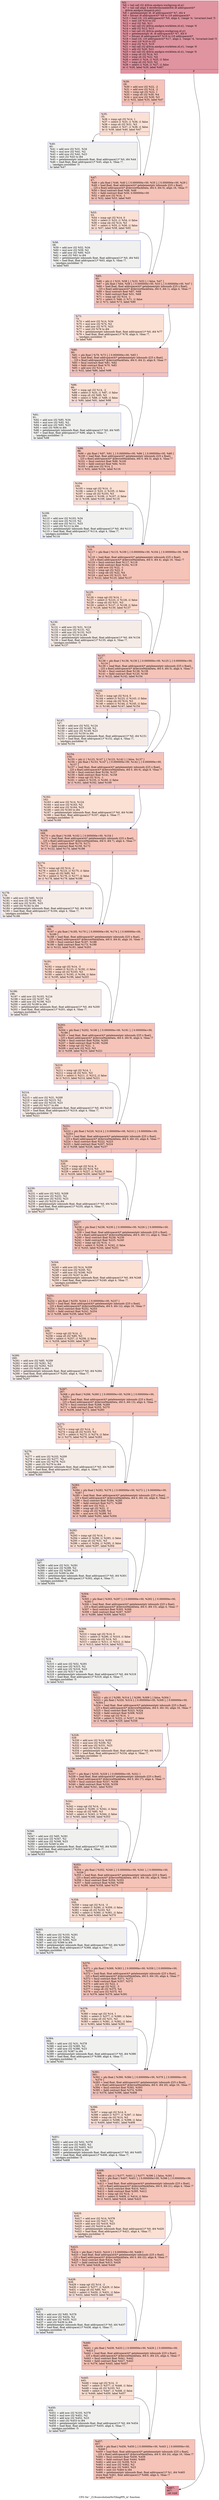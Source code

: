 digraph "CFG for '_Z19convolutionNoTilingPfS_iii' function" {
	label="CFG for '_Z19convolutionNoTilingPfS_iii' function";

	Node0x516c510 [shape=record,color="#b70d28ff", style=filled, fillcolor="#b70d2870",label="{%5:\l  %6 = tail call i32 @llvm.amdgcn.workgroup.id.x()\l  %7 = tail call align 4 dereferenceable(64) i8 addrspace(4)*\l... @llvm.amdgcn.dispatch.ptr()\l  %8 = getelementptr i8, i8 addrspace(4)* %7, i64 4\l  %9 = bitcast i8 addrspace(4)* %8 to i16 addrspace(4)*\l  %10 = load i16, i16 addrspace(4)* %9, align 4, !range !4, !invariant.load !5\l  %11 = zext i16 %10 to i32\l  %12 = mul i32 %6, %11\l  %13 = tail call i32 @llvm.amdgcn.workitem.id.x(), !range !6\l  %14 = add i32 %12, %13\l  %15 = tail call i32 @llvm.amdgcn.workgroup.id.y()\l  %16 = getelementptr i8, i8 addrspace(4)* %7, i64 6\l  %17 = bitcast i8 addrspace(4)* %16 to i16 addrspace(4)*\l  %18 = load i16, i16 addrspace(4)* %17, align 2, !range !4, !invariant.load !5\l  %19 = zext i16 %18 to i32\l  %20 = mul i32 %15, %19\l  %21 = tail call i32 @llvm.amdgcn.workitem.id.y(), !range !6\l  %22 = add i32 %20, %21\l  %23 = tail call i32 @llvm.amdgcn.workitem.id.z(), !range !6\l  %24 = icmp slt i32 %14, %3\l  %25 = icmp slt i32 %22, %4\l  %26 = select i1 %24, i1 %25, i1 false\l  %27 = icmp slt i32 %23, %2\l  %28 = select i1 %26, i1 %27, i1 false\l  br i1 %28, label %29, label %467\l|{<s0>T|<s1>F}}"];
	Node0x516c510:s0 -> Node0x516fcc0;
	Node0x516c510:s1 -> Node0x516fd50;
	Node0x516fcc0 [shape=record,color="#3d50c3ff", style=filled, fillcolor="#e8765c70",label="{%29:\l29:                                               \l  %30 = add nsw i32 %22, -2\l  %31 = add nsw i32 %14, -2\l  %32 = icmp sgt i32 %22, 1\l  %33 = icmp slt i32 %30, %4\l  %34 = mul nsw i32 %30, %3\l  br i1 %32, label %35, label %47\l|{<s0>T|<s1>F}}"];
	Node0x516fcc0:s0 -> Node0x516e040;
	Node0x516fcc0:s1 -> Node0x5170340;
	Node0x516e040 [shape=record,color="#3d50c3ff", style=filled, fillcolor="#f7b99e70",label="{%35:\l35:                                               \l  %36 = icmp sgt i32 %14, 1\l  %37 = select i1 %33, i1 %36, i1 false\l  %38 = icmp slt i32 %31, %3\l  %39 = select i1 %37, i1 %38, i1 false\l  br i1 %39, label %40, label %47\l|{<s0>T|<s1>F}}"];
	Node0x516e040:s0 -> Node0x5170700;
	Node0x516e040:s1 -> Node0x5170340;
	Node0x5170700 [shape=record,color="#3d50c3ff", style=filled, fillcolor="#dedcdb70",label="{%40:\l40:                                               \l  %41 = add nsw i32 %31, %34\l  %42 = mul nsw i32 %41, %2\l  %43 = add nsw i32 %42, %23\l  %44 = sext i32 %43 to i64\l  %45 = getelementptr inbounds float, float addrspace(1)* %0, i64 %44\l  %46 = load float, float addrspace(1)* %45, align 4, !tbaa !7,\l... !amdgpu.noclobber !5\l  br label %47\l}"];
	Node0x5170700 -> Node0x5170340;
	Node0x5170340 [shape=record,color="#3d50c3ff", style=filled, fillcolor="#e8765c70",label="{%47:\l47:                                               \l  %48 = phi float [ %46, %40 ], [ 0.000000e+00, %35 ], [ 0.000000e+00, %29 ]\l  %49 = load float, float addrspace(4)* getelementptr inbounds ([25 x float],\l... [25 x float] addrspace(4)* @deviceMaskData, i64 0, i64 0), align 16, !tbaa !7\l  %50 = fmul contract float %48, %49\l  %51 = fadd contract float %50, 0.000000e+00\l  %52 = add nsw i32 %14, -1\l  br i1 %32, label %53, label %65\l|{<s0>T|<s1>F}}"];
	Node0x5170340:s0 -> Node0x51720f0;
	Node0x5170340:s1 -> Node0x5172180;
	Node0x51720f0 [shape=record,color="#3d50c3ff", style=filled, fillcolor="#f7b99e70",label="{%53:\l53:                                               \l  %54 = icmp sgt i32 %14, 0\l  %55 = select i1 %33, i1 %54, i1 false\l  %56 = icmp sle i32 %14, %3\l  %57 = select i1 %55, i1 %56, i1 false\l  br i1 %57, label %58, label %65\l|{<s0>T|<s1>F}}"];
	Node0x51720f0:s0 -> Node0x5172540;
	Node0x51720f0:s1 -> Node0x5172180;
	Node0x5172540 [shape=record,color="#3d50c3ff", style=filled, fillcolor="#dedcdb70",label="{%58:\l58:                                               \l  %59 = add nsw i32 %52, %34\l  %60 = mul nsw i32 %59, %2\l  %61 = add nsw i32 %60, %23\l  %62 = sext i32 %61 to i64\l  %63 = getelementptr inbounds float, float addrspace(1)* %0, i64 %62\l  %64 = load float, float addrspace(1)* %63, align 4, !tbaa !7,\l... !amdgpu.noclobber !5\l  br label %65\l}"];
	Node0x5172540 -> Node0x5172180;
	Node0x5172180 [shape=record,color="#3d50c3ff", style=filled, fillcolor="#e8765c70",label="{%65:\l65:                                               \l  %66 = phi i1 [ %33, %58 ], [ %33, %53 ], [ false, %47 ]\l  %67 = phi float [ %64, %58 ], [ 0.000000e+00, %53 ], [ 0.000000e+00, %47 ]\l  %68 = load float, float addrspace(4)* getelementptr inbounds ([25 x float],\l... [25 x float] addrspace(4)* @deviceMaskData, i64 0, i64 1), align 4, !tbaa !7\l  %69 = fmul contract float %67, %68\l  %70 = fadd contract float %51, %69\l  %71 = icmp sgt i32 %14, -1\l  %72 = select i1 %66, i1 %71, i1 false\l  br i1 %72, label %73, label %80\l|{<s0>T|<s1>F}}"];
	Node0x5172180:s0 -> Node0x5173140;
	Node0x5172180:s1 -> Node0x5173190;
	Node0x5173140 [shape=record,color="#3d50c3ff", style=filled, fillcolor="#f7b99e70",label="{%73:\l73:                                               \l  %74 = add nsw i32 %14, %34\l  %75 = mul nsw i32 %74, %2\l  %76 = add nsw i32 %75, %23\l  %77 = sext i32 %76 to i64\l  %78 = getelementptr inbounds float, float addrspace(1)* %0, i64 %77\l  %79 = load float, float addrspace(1)* %78, align 4, !tbaa !7,\l... !amdgpu.noclobber !5\l  br label %80\l}"];
	Node0x5173140 -> Node0x5173190;
	Node0x5173190 [shape=record,color="#3d50c3ff", style=filled, fillcolor="#e8765c70",label="{%80:\l80:                                               \l  %81 = phi float [ %79, %73 ], [ 0.000000e+00, %65 ]\l  %82 = load float, float addrspace(4)* getelementptr inbounds ([25 x float],\l... [25 x float] addrspace(4)* @deviceMaskData, i64 0, i64 2), align 8, !tbaa !7\l  %83 = fmul contract float %81, %82\l  %84 = fadd contract float %70, %83\l  %85 = add nsw i32 %14, 1\l  br i1 %32, label %86, label %98\l|{<s0>T|<s1>F}}"];
	Node0x5173190:s0 -> Node0x5173a00;
	Node0x5173190:s1 -> Node0x5173a50;
	Node0x5173a00 [shape=record,color="#3d50c3ff", style=filled, fillcolor="#f7b99e70",label="{%86:\l86:                                               \l  %87 = icmp sgt i32 %14, -2\l  %88 = select i1 %33, i1 %87, i1 false\l  %89 = icmp slt i32 %85, %3\l  %90 = select i1 %88, i1 %89, i1 false\l  br i1 %90, label %91, label %98\l|{<s0>T|<s1>F}}"];
	Node0x5173a00:s0 -> Node0x5173e10;
	Node0x5173a00:s1 -> Node0x5173a50;
	Node0x5173e10 [shape=record,color="#3d50c3ff", style=filled, fillcolor="#dedcdb70",label="{%91:\l91:                                               \l  %92 = add nsw i32 %85, %34\l  %93 = mul nsw i32 %92, %2\l  %94 = add nsw i32 %93, %23\l  %95 = sext i32 %94 to i64\l  %96 = getelementptr inbounds float, float addrspace(1)* %0, i64 %95\l  %97 = load float, float addrspace(1)* %96, align 4, !tbaa !7,\l... !amdgpu.noclobber !5\l  br label %98\l}"];
	Node0x5173e10 -> Node0x5173a50;
	Node0x5173a50 [shape=record,color="#3d50c3ff", style=filled, fillcolor="#e8765c70",label="{%98:\l98:                                               \l  %99 = phi float [ %97, %91 ], [ 0.000000e+00, %86 ], [ 0.000000e+00, %80 ]\l  %100 = load float, float addrspace(4)* getelementptr inbounds ([25 x float],\l... [25 x float] addrspace(4)* @deviceMaskData, i64 0, i64 3), align 4, !tbaa !7\l  %101 = fmul contract float %99, %100\l  %102 = fadd contract float %84, %101\l  %103 = add nsw i32 %14, 2\l  br i1 %32, label %104, label %116\l|{<s0>T|<s1>F}}"];
	Node0x5173a50:s0 -> Node0x5174660;
	Node0x5173a50:s1 -> Node0x51746b0;
	Node0x5174660 [shape=record,color="#3d50c3ff", style=filled, fillcolor="#f7b99e70",label="{%104:\l104:                                              \l  %105 = icmp sgt i32 %14, -3\l  %106 = select i1 %33, i1 %105, i1 false\l  %107 = icmp slt i32 %103, %3\l  %108 = select i1 %106, i1 %107, i1 false\l  br i1 %108, label %109, label %116\l|{<s0>T|<s1>F}}"];
	Node0x5174660:s0 -> Node0x5174aa0;
	Node0x5174660:s1 -> Node0x51746b0;
	Node0x5174aa0 [shape=record,color="#3d50c3ff", style=filled, fillcolor="#dedcdb70",label="{%109:\l109:                                              \l  %110 = add nsw i32 %103, %34\l  %111 = mul nsw i32 %110, %2\l  %112 = add nsw i32 %111, %23\l  %113 = sext i32 %112 to i64\l  %114 = getelementptr inbounds float, float addrspace(1)* %0, i64 %113\l  %115 = load float, float addrspace(1)* %114, align 4, !tbaa !7,\l... !amdgpu.noclobber !5\l  br label %116\l}"];
	Node0x5174aa0 -> Node0x51746b0;
	Node0x51746b0 [shape=record,color="#3d50c3ff", style=filled, fillcolor="#e8765c70",label="{%116:\l116:                                              \l  %117 = phi float [ %115, %109 ], [ 0.000000e+00, %104 ], [ 0.000000e+00, %98\l... ]\l  %118 = load float, float addrspace(4)* getelementptr inbounds ([25 x float],\l... [25 x float] addrspace(4)* @deviceMaskData, i64 0, i64 4), align 16, !tbaa !7\l  %119 = fmul contract float %117, %118\l  %120 = fadd contract float %102, %119\l  %121 = add nsw i32 %22, -1\l  %122 = icmp sgt i32 %22, 0\l  %123 = icmp sle i32 %22, %4\l  %124 = mul nsw i32 %121, %3\l  br i1 %122, label %125, label %137\l|{<s0>T|<s1>F}}"];
	Node0x51746b0:s0 -> Node0x51754a0;
	Node0x51746b0:s1 -> Node0x51754f0;
	Node0x51754a0 [shape=record,color="#3d50c3ff", style=filled, fillcolor="#f7a88970",label="{%125:\l125:                                              \l  %126 = icmp sgt i32 %14, 1\l  %127 = select i1 %123, i1 %126, i1 false\l  %128 = icmp slt i32 %31, %3\l  %129 = select i1 %127, i1 %128, i1 false\l  br i1 %129, label %130, label %137\l|{<s0>T|<s1>F}}"];
	Node0x51754a0:s0 -> Node0x5172a20;
	Node0x51754a0:s1 -> Node0x51754f0;
	Node0x5172a20 [shape=record,color="#3d50c3ff", style=filled, fillcolor="#ead5c970",label="{%130:\l130:                                              \l  %131 = add nsw i32 %31, %124\l  %132 = mul nsw i32 %131, %2\l  %133 = add nsw i32 %132, %23\l  %134 = sext i32 %133 to i64\l  %135 = getelementptr inbounds float, float addrspace(1)* %0, i64 %134\l  %136 = load float, float addrspace(1)* %135, align 4, !tbaa !7,\l... !amdgpu.noclobber !5\l  br label %137\l}"];
	Node0x5172a20 -> Node0x51754f0;
	Node0x51754f0 [shape=record,color="#3d50c3ff", style=filled, fillcolor="#e8765c70",label="{%137:\l137:                                              \l  %138 = phi float [ %136, %130 ], [ 0.000000e+00, %125 ], [ 0.000000e+00,\l... %116 ]\l  %139 = load float, float addrspace(4)* getelementptr inbounds ([25 x float],\l... [25 x float] addrspace(4)* @deviceMaskData, i64 0, i64 5), align 4, !tbaa !7\l  %140 = fmul contract float %138, %139\l  %141 = fadd contract float %120, %140\l  br i1 %122, label %142, label %154\l|{<s0>T|<s1>F}}"];
	Node0x51754f0:s0 -> Node0x5176480;
	Node0x51754f0:s1 -> Node0x51764d0;
	Node0x5176480 [shape=record,color="#3d50c3ff", style=filled, fillcolor="#f7a88970",label="{%142:\l142:                                              \l  %143 = icmp sgt i32 %14, 0\l  %144 = select i1 %123, i1 %143, i1 false\l  %145 = icmp sle i32 %14, %3\l  %146 = select i1 %144, i1 %145, i1 false\l  br i1 %146, label %147, label %154\l|{<s0>T|<s1>F}}"];
	Node0x5176480:s0 -> Node0x5176850;
	Node0x5176480:s1 -> Node0x51764d0;
	Node0x5176850 [shape=record,color="#3d50c3ff", style=filled, fillcolor="#ead5c970",label="{%147:\l147:                                              \l  %148 = add nsw i32 %52, %124\l  %149 = mul nsw i32 %148, %2\l  %150 = add nsw i32 %149, %23\l  %151 = sext i32 %150 to i64\l  %152 = getelementptr inbounds float, float addrspace(1)* %0, i64 %151\l  %153 = load float, float addrspace(1)* %152, align 4, !tbaa !7,\l... !amdgpu.noclobber !5\l  br label %154\l}"];
	Node0x5176850 -> Node0x51764d0;
	Node0x51764d0 [shape=record,color="#3d50c3ff", style=filled, fillcolor="#e8765c70",label="{%154:\l154:                                              \l  %155 = phi i1 [ %123, %147 ], [ %123, %142 ], [ false, %137 ]\l  %156 = phi float [ %153, %147 ], [ 0.000000e+00, %142 ], [ 0.000000e+00,\l... %137 ]\l  %157 = load float, float addrspace(4)* getelementptr inbounds ([25 x float],\l... [25 x float] addrspace(4)* @deviceMaskData, i64 0, i64 6), align 8, !tbaa !7\l  %158 = fmul contract float %156, %157\l  %159 = fadd contract float %141, %158\l  %160 = icmp sgt i32 %14, -1\l  %161 = select i1 %155, i1 %160, i1 false\l  br i1 %161, label %162, label %169\l|{<s0>T|<s1>F}}"];
	Node0x51764d0:s0 -> Node0x5177220;
	Node0x51764d0:s1 -> Node0x5177270;
	Node0x5177220 [shape=record,color="#3d50c3ff", style=filled, fillcolor="#f7b99e70",label="{%162:\l162:                                              \l  %163 = add nsw i32 %14, %124\l  %164 = mul nsw i32 %163, %2\l  %165 = add nsw i32 %164, %23\l  %166 = sext i32 %165 to i64\l  %167 = getelementptr inbounds float, float addrspace(1)* %0, i64 %166\l  %168 = load float, float addrspace(1)* %167, align 4, !tbaa !7,\l... !amdgpu.noclobber !5\l  br label %169\l}"];
	Node0x5177220 -> Node0x5177270;
	Node0x5177270 [shape=record,color="#3d50c3ff", style=filled, fillcolor="#e8765c70",label="{%169:\l169:                                              \l  %170 = phi float [ %168, %162 ], [ 0.000000e+00, %154 ]\l  %171 = load float, float addrspace(4)* getelementptr inbounds ([25 x float],\l... [25 x float] addrspace(4)* @deviceMaskData, i64 0, i64 7), align 4, !tbaa !7\l  %172 = fmul contract float %170, %171\l  %173 = fadd contract float %159, %172\l  br i1 %122, label %174, label %186\l|{<s0>T|<s1>F}}"];
	Node0x5177270:s0 -> Node0x5177a50;
	Node0x5177270:s1 -> Node0x5177aa0;
	Node0x5177a50 [shape=record,color="#3d50c3ff", style=filled, fillcolor="#f7a88970",label="{%174:\l174:                                              \l  %175 = icmp sgt i32 %14, -2\l  %176 = select i1 %123, i1 %175, i1 false\l  %177 = icmp slt i32 %85, %3\l  %178 = select i1 %176, i1 %177, i1 false\l  br i1 %178, label %179, label %186\l|{<s0>T|<s1>F}}"];
	Node0x5177a50:s0 -> Node0x5177e60;
	Node0x5177a50:s1 -> Node0x5177aa0;
	Node0x5177e60 [shape=record,color="#3d50c3ff", style=filled, fillcolor="#ead5c970",label="{%179:\l179:                                              \l  %180 = add nsw i32 %85, %124\l  %181 = mul nsw i32 %180, %2\l  %182 = add nsw i32 %181, %23\l  %183 = sext i32 %182 to i64\l  %184 = getelementptr inbounds float, float addrspace(1)* %0, i64 %183\l  %185 = load float, float addrspace(1)* %184, align 4, !tbaa !7,\l... !amdgpu.noclobber !5\l  br label %186\l}"];
	Node0x5177e60 -> Node0x5177aa0;
	Node0x5177aa0 [shape=record,color="#3d50c3ff", style=filled, fillcolor="#e8765c70",label="{%186:\l186:                                              \l  %187 = phi float [ %185, %179 ], [ 0.000000e+00, %174 ], [ 0.000000e+00,\l... %169 ]\l  %188 = load float, float addrspace(4)* getelementptr inbounds ([25 x float],\l... [25 x float] addrspace(4)* @deviceMaskData, i64 0, i64 8), align 16, !tbaa !7\l  %189 = fmul contract float %187, %188\l  %190 = fadd contract float %173, %189\l  br i1 %122, label %191, label %203\l|{<s0>T|<s1>F}}"];
	Node0x5177aa0:s0 -> Node0x5178620;
	Node0x5177aa0:s1 -> Node0x5178670;
	Node0x5178620 [shape=record,color="#3d50c3ff", style=filled, fillcolor="#f7a88970",label="{%191:\l191:                                              \l  %192 = icmp sgt i32 %14, -3\l  %193 = select i1 %123, i1 %192, i1 false\l  %194 = icmp slt i32 %103, %3\l  %195 = select i1 %193, i1 %194, i1 false\l  br i1 %195, label %196, label %203\l|{<s0>T|<s1>F}}"];
	Node0x5178620:s0 -> Node0x5178a30;
	Node0x5178620:s1 -> Node0x5178670;
	Node0x5178a30 [shape=record,color="#3d50c3ff", style=filled, fillcolor="#ead5c970",label="{%196:\l196:                                              \l  %197 = add nsw i32 %103, %124\l  %198 = mul nsw i32 %197, %2\l  %199 = add nsw i32 %198, %23\l  %200 = sext i32 %199 to i64\l  %201 = getelementptr inbounds float, float addrspace(1)* %0, i64 %200\l  %202 = load float, float addrspace(1)* %201, align 4, !tbaa !7,\l... !amdgpu.noclobber !5\l  br label %203\l}"];
	Node0x5178a30 -> Node0x5178670;
	Node0x5178670 [shape=record,color="#3d50c3ff", style=filled, fillcolor="#e8765c70",label="{%203:\l203:                                              \l  %204 = phi float [ %202, %196 ], [ 0.000000e+00, %191 ], [ 0.000000e+00,\l... %186 ]\l  %205 = load float, float addrspace(4)* getelementptr inbounds ([25 x float],\l... [25 x float] addrspace(4)* @deviceMaskData, i64 0, i64 9), align 4, !tbaa !7\l  %206 = fmul contract float %204, %205\l  %207 = fadd contract float %190, %206\l  %208 = icmp sgt i32 %22, -1\l  %209 = mul nsw i32 %22, %3\l  br i1 %208, label %210, label %221\l|{<s0>T|<s1>F}}"];
	Node0x5178670:s0 -> Node0x5179310;
	Node0x5178670:s1 -> Node0x5179360;
	Node0x5179310 [shape=record,color="#3d50c3ff", style=filled, fillcolor="#f7a88970",label="{%210:\l210:                                              \l  %211 = icmp sgt i32 %14, 1\l  %212 = icmp slt i32 %31, %3\l  %213 = select i1 %211, i1 %212, i1 false\l  br i1 %213, label %214, label %221\l|{<s0>T|<s1>F}}"];
	Node0x5179310:s0 -> Node0x5179670;
	Node0x5179310:s1 -> Node0x5179360;
	Node0x5179670 [shape=record,color="#3d50c3ff", style=filled, fillcolor="#ead5c970",label="{%214:\l214:                                              \l  %215 = add nsw i32 %31, %209\l  %216 = mul nsw i32 %215, %2\l  %217 = add nsw i32 %216, %23\l  %218 = sext i32 %217 to i64\l  %219 = getelementptr inbounds float, float addrspace(1)* %0, i64 %218\l  %220 = load float, float addrspace(1)* %219, align 4, !tbaa !7,\l... !amdgpu.noclobber !5\l  br label %221\l}"];
	Node0x5179670 -> Node0x5179360;
	Node0x5179360 [shape=record,color="#3d50c3ff", style=filled, fillcolor="#e8765c70",label="{%221:\l221:                                              \l  %222 = phi float [ %220, %214 ], [ 0.000000e+00, %210 ], [ 0.000000e+00,\l... %203 ]\l  %223 = load float, float addrspace(4)* getelementptr inbounds ([25 x float],\l... [25 x float] addrspace(4)* @deviceMaskData, i64 0, i64 10), align 8, !tbaa !7\l  %224 = fmul contract float %222, %223\l  %225 = fadd contract float %207, %224\l  br i1 %208, label %226, label %237\l|{<s0>T|<s1>F}}"];
	Node0x5179360:s0 -> Node0x5179e30;
	Node0x5179360:s1 -> Node0x5179e80;
	Node0x5179e30 [shape=record,color="#3d50c3ff", style=filled, fillcolor="#f7a88970",label="{%226:\l226:                                              \l  %227 = icmp sgt i32 %14, 0\l  %228 = icmp sle i32 %14, %3\l  %229 = select i1 %227, i1 %228, i1 false\l  br i1 %229, label %230, label %237\l|{<s0>T|<s1>F}}"];
	Node0x5179e30:s0 -> Node0x517a190;
	Node0x5179e30:s1 -> Node0x5179e80;
	Node0x517a190 [shape=record,color="#3d50c3ff", style=filled, fillcolor="#ead5c970",label="{%230:\l230:                                              \l  %231 = add nsw i32 %52, %209\l  %232 = mul nsw i32 %231, %2\l  %233 = add nsw i32 %232, %23\l  %234 = sext i32 %233 to i64\l  %235 = getelementptr inbounds float, float addrspace(1)* %0, i64 %234\l  %236 = load float, float addrspace(1)* %235, align 4, !tbaa !7,\l... !amdgpu.noclobber !5\l  br label %237\l}"];
	Node0x517a190 -> Node0x5179e80;
	Node0x5179e80 [shape=record,color="#3d50c3ff", style=filled, fillcolor="#e8765c70",label="{%237:\l237:                                              \l  %238 = phi float [ %236, %230 ], [ 0.000000e+00, %226 ], [ 0.000000e+00,\l... %221 ]\l  %239 = load float, float addrspace(4)* getelementptr inbounds ([25 x float],\l... [25 x float] addrspace(4)* @deviceMaskData, i64 0, i64 11), align 4, !tbaa !7\l  %240 = fmul contract float %238, %239\l  %241 = fadd contract float %225, %240\l  %242 = icmp sgt i32 %14, -1\l  %243 = select i1 %208, i1 %242, i1 false\l  br i1 %243, label %244, label %251\l|{<s0>T|<s1>F}}"];
	Node0x5179e80:s0 -> Node0x517aa90;
	Node0x5179e80:s1 -> Node0x517aae0;
	Node0x517aa90 [shape=record,color="#3d50c3ff", style=filled, fillcolor="#f7b99e70",label="{%244:\l244:                                              \l  %245 = add nsw i32 %14, %209\l  %246 = mul nsw i32 %245, %2\l  %247 = add nsw i32 %246, %23\l  %248 = sext i32 %247 to i64\l  %249 = getelementptr inbounds float, float addrspace(1)* %0, i64 %248\l  %250 = load float, float addrspace(1)* %249, align 4, !tbaa !7,\l... !amdgpu.noclobber !5\l  br label %251\l}"];
	Node0x517aa90 -> Node0x517aae0;
	Node0x517aae0 [shape=record,color="#3d50c3ff", style=filled, fillcolor="#e8765c70",label="{%251:\l251:                                              \l  %252 = phi float [ %250, %244 ], [ 0.000000e+00, %237 ]\l  %253 = load float, float addrspace(4)* getelementptr inbounds ([25 x float],\l... [25 x float] addrspace(4)* @deviceMaskData, i64 0, i64 12), align 16, !tbaa !7\l  %254 = fmul contract float %252, %253\l  %255 = fadd contract float %241, %254\l  br i1 %208, label %256, label %267\l|{<s0>T|<s1>F}}"];
	Node0x517aae0:s0 -> Node0x517b2c0;
	Node0x517aae0:s1 -> Node0x517b310;
	Node0x517b2c0 [shape=record,color="#3d50c3ff", style=filled, fillcolor="#f7a88970",label="{%256:\l256:                                              \l  %257 = icmp sgt i32 %14, -2\l  %258 = icmp slt i32 %85, %3\l  %259 = select i1 %257, i1 %258, i1 false\l  br i1 %259, label %260, label %267\l|{<s0>T|<s1>F}}"];
	Node0x517b2c0:s0 -> Node0x51759d0;
	Node0x517b2c0:s1 -> Node0x517b310;
	Node0x51759d0 [shape=record,color="#3d50c3ff", style=filled, fillcolor="#ead5c970",label="{%260:\l260:                                              \l  %261 = add nsw i32 %85, %209\l  %262 = mul nsw i32 %261, %2\l  %263 = add nsw i32 %262, %23\l  %264 = sext i32 %263 to i64\l  %265 = getelementptr inbounds float, float addrspace(1)* %0, i64 %264\l  %266 = load float, float addrspace(1)* %265, align 4, !tbaa !7,\l... !amdgpu.noclobber !5\l  br label %267\l}"];
	Node0x51759d0 -> Node0x517b310;
	Node0x517b310 [shape=record,color="#3d50c3ff", style=filled, fillcolor="#e8765c70",label="{%267:\l267:                                              \l  %268 = phi float [ %266, %260 ], [ 0.000000e+00, %256 ], [ 0.000000e+00,\l... %251 ]\l  %269 = load float, float addrspace(4)* getelementptr inbounds ([25 x float],\l... [25 x float] addrspace(4)* @deviceMaskData, i64 0, i64 13), align 4, !tbaa !7\l  %270 = fmul contract float %268, %269\l  %271 = fadd contract float %255, %270\l  br i1 %208, label %272, label %283\l|{<s0>T|<s1>F}}"];
	Node0x517b310:s0 -> Node0x517c5f0;
	Node0x517b310:s1 -> Node0x517c640;
	Node0x517c5f0 [shape=record,color="#3d50c3ff", style=filled, fillcolor="#f7a88970",label="{%272:\l272:                                              \l  %273 = icmp sgt i32 %14, -3\l  %274 = icmp slt i32 %103, %3\l  %275 = select i1 %273, i1 %274, i1 false\l  br i1 %275, label %276, label %283\l|{<s0>T|<s1>F}}"];
	Node0x517c5f0:s0 -> Node0x517c910;
	Node0x517c5f0:s1 -> Node0x517c640;
	Node0x517c910 [shape=record,color="#3d50c3ff", style=filled, fillcolor="#ead5c970",label="{%276:\l276:                                              \l  %277 = add nsw i32 %103, %209\l  %278 = mul nsw i32 %277, %2\l  %279 = add nsw i32 %278, %23\l  %280 = sext i32 %279 to i64\l  %281 = getelementptr inbounds float, float addrspace(1)* %0, i64 %280\l  %282 = load float, float addrspace(1)* %281, align 4, !tbaa !7,\l... !amdgpu.noclobber !5\l  br label %283\l}"];
	Node0x517c910 -> Node0x517c640;
	Node0x517c640 [shape=record,color="#3d50c3ff", style=filled, fillcolor="#e8765c70",label="{%283:\l283:                                              \l  %284 = phi float [ %282, %276 ], [ 0.000000e+00, %272 ], [ 0.000000e+00,\l... %267 ]\l  %285 = load float, float addrspace(4)* getelementptr inbounds ([25 x float],\l... [25 x float] addrspace(4)* @deviceMaskData, i64 0, i64 14), align 8, !tbaa !7\l  %286 = fmul contract float %284, %285\l  %287 = fadd contract float %271, %286\l  %288 = add nsw i32 %22, 1\l  %289 = icmp sgt i32 %22, -2\l  %290 = icmp slt i32 %288, %4\l  %291 = mul nsw i32 %288, %3\l  br i1 %289, label %292, label %304\l|{<s0>T|<s1>F}}"];
	Node0x517c640:s0 -> Node0x517d340;
	Node0x517c640:s1 -> Node0x517d390;
	Node0x517d340 [shape=record,color="#3d50c3ff", style=filled, fillcolor="#f7b99e70",label="{%292:\l292:                                              \l  %293 = icmp sgt i32 %14, 1\l  %294 = select i1 %290, i1 %293, i1 false\l  %295 = icmp slt i32 %31, %3\l  %296 = select i1 %294, i1 %295, i1 false\l  br i1 %296, label %297, label %304\l|{<s0>T|<s1>F}}"];
	Node0x517d340:s0 -> Node0x517d750;
	Node0x517d340:s1 -> Node0x517d390;
	Node0x517d750 [shape=record,color="#3d50c3ff", style=filled, fillcolor="#dedcdb70",label="{%297:\l297:                                              \l  %298 = add nsw i32 %31, %291\l  %299 = mul nsw i32 %298, %2\l  %300 = add nsw i32 %299, %23\l  %301 = sext i32 %300 to i64\l  %302 = getelementptr inbounds float, float addrspace(1)* %0, i64 %301\l  %303 = load float, float addrspace(1)* %302, align 4, !tbaa !7,\l... !amdgpu.noclobber !5\l  br label %304\l}"];
	Node0x517d750 -> Node0x517d390;
	Node0x517d390 [shape=record,color="#3d50c3ff", style=filled, fillcolor="#e8765c70",label="{%304:\l304:                                              \l  %305 = phi float [ %303, %297 ], [ 0.000000e+00, %292 ], [ 0.000000e+00,\l... %283 ]\l  %306 = load float, float addrspace(4)* getelementptr inbounds ([25 x float],\l... [25 x float] addrspace(4)* @deviceMaskData, i64 0, i64 15), align 4, !tbaa !7\l  %307 = fmul contract float %305, %306\l  %308 = fadd contract float %287, %307\l  br i1 %289, label %309, label %321\l|{<s0>T|<s1>F}}"];
	Node0x517d390:s0 -> Node0x517df10;
	Node0x517d390:s1 -> Node0x517df60;
	Node0x517df10 [shape=record,color="#3d50c3ff", style=filled, fillcolor="#f7b99e70",label="{%309:\l309:                                              \l  %310 = icmp sgt i32 %14, 0\l  %311 = select i1 %290, i1 %310, i1 false\l  %312 = icmp sle i32 %14, %3\l  %313 = select i1 %311, i1 %312, i1 false\l  br i1 %313, label %314, label %321\l|{<s0>T|<s1>F}}"];
	Node0x517df10:s0 -> Node0x517e320;
	Node0x517df10:s1 -> Node0x517df60;
	Node0x517e320 [shape=record,color="#3d50c3ff", style=filled, fillcolor="#dedcdb70",label="{%314:\l314:                                              \l  %315 = add nsw i32 %52, %291\l  %316 = mul nsw i32 %315, %2\l  %317 = add nsw i32 %316, %23\l  %318 = sext i32 %317 to i64\l  %319 = getelementptr inbounds float, float addrspace(1)* %0, i64 %318\l  %320 = load float, float addrspace(1)* %319, align 4, !tbaa !7,\l... !amdgpu.noclobber !5\l  br label %321\l}"];
	Node0x517e320 -> Node0x517df60;
	Node0x517df60 [shape=record,color="#3d50c3ff", style=filled, fillcolor="#e8765c70",label="{%321:\l321:                                              \l  %322 = phi i1 [ %290, %314 ], [ %290, %309 ], [ false, %304 ]\l  %323 = phi float [ %320, %314 ], [ 0.000000e+00, %309 ], [ 0.000000e+00,\l... %304 ]\l  %324 = load float, float addrspace(4)* getelementptr inbounds ([25 x float],\l... [25 x float] addrspace(4)* @deviceMaskData, i64 0, i64 16), align 16, !tbaa !7\l  %325 = fmul contract float %323, %324\l  %326 = fadd contract float %308, %325\l  %327 = icmp sgt i32 %14, -1\l  %328 = select i1 %322, i1 %327, i1 false\l  br i1 %328, label %329, label %336\l|{<s0>T|<s1>F}}"];
	Node0x517df60:s0 -> Node0x517ecf0;
	Node0x517df60:s1 -> Node0x517ed40;
	Node0x517ecf0 [shape=record,color="#3d50c3ff", style=filled, fillcolor="#f7b99e70",label="{%329:\l329:                                              \l  %330 = add nsw i32 %14, %291\l  %331 = mul nsw i32 %330, %2\l  %332 = add nsw i32 %331, %23\l  %333 = sext i32 %332 to i64\l  %334 = getelementptr inbounds float, float addrspace(1)* %0, i64 %333\l  %335 = load float, float addrspace(1)* %334, align 4, !tbaa !7,\l... !amdgpu.noclobber !5\l  br label %336\l}"];
	Node0x517ecf0 -> Node0x517ed40;
	Node0x517ed40 [shape=record,color="#3d50c3ff", style=filled, fillcolor="#e8765c70",label="{%336:\l336:                                              \l  %337 = phi float [ %335, %329 ], [ 0.000000e+00, %321 ]\l  %338 = load float, float addrspace(4)* getelementptr inbounds ([25 x float],\l... [25 x float] addrspace(4)* @deviceMaskData, i64 0, i64 17), align 4, !tbaa !7\l  %339 = fmul contract float %337, %338\l  %340 = fadd contract float %326, %339\l  br i1 %289, label %341, label %353\l|{<s0>T|<s1>F}}"];
	Node0x517ed40:s0 -> Node0x517f520;
	Node0x517ed40:s1 -> Node0x517f570;
	Node0x517f520 [shape=record,color="#3d50c3ff", style=filled, fillcolor="#f7b99e70",label="{%341:\l341:                                              \l  %342 = icmp sgt i32 %14, -2\l  %343 = select i1 %290, i1 %342, i1 false\l  %344 = icmp slt i32 %85, %3\l  %345 = select i1 %343, i1 %344, i1 false\l  br i1 %345, label %346, label %353\l|{<s0>T|<s1>F}}"];
	Node0x517f520:s0 -> Node0x517f930;
	Node0x517f520:s1 -> Node0x517f570;
	Node0x517f930 [shape=record,color="#3d50c3ff", style=filled, fillcolor="#dedcdb70",label="{%346:\l346:                                              \l  %347 = add nsw i32 %85, %291\l  %348 = mul nsw i32 %347, %2\l  %349 = add nsw i32 %348, %23\l  %350 = sext i32 %349 to i64\l  %351 = getelementptr inbounds float, float addrspace(1)* %0, i64 %350\l  %352 = load float, float addrspace(1)* %351, align 4, !tbaa !7,\l... !amdgpu.noclobber !5\l  br label %353\l}"];
	Node0x517f930 -> Node0x517f570;
	Node0x517f570 [shape=record,color="#3d50c3ff", style=filled, fillcolor="#e8765c70",label="{%353:\l353:                                              \l  %354 = phi float [ %352, %346 ], [ 0.000000e+00, %341 ], [ 0.000000e+00,\l... %336 ]\l  %355 = load float, float addrspace(4)* getelementptr inbounds ([25 x float],\l... [25 x float] addrspace(4)* @deviceMaskData, i64 0, i64 18), align 8, !tbaa !7\l  %356 = fmul contract float %354, %355\l  %357 = fadd contract float %340, %356\l  br i1 %289, label %358, label %370\l|{<s0>T|<s1>F}}"];
	Node0x517f570:s0 -> Node0x51800f0;
	Node0x517f570:s1 -> Node0x5180140;
	Node0x51800f0 [shape=record,color="#3d50c3ff", style=filled, fillcolor="#f7b99e70",label="{%358:\l358:                                              \l  %359 = icmp sgt i32 %14, -3\l  %360 = select i1 %290, i1 %359, i1 false\l  %361 = icmp slt i32 %103, %3\l  %362 = select i1 %360, i1 %361, i1 false\l  br i1 %362, label %363, label %370\l|{<s0>T|<s1>F}}"];
	Node0x51800f0:s0 -> Node0x5180500;
	Node0x51800f0:s1 -> Node0x5180140;
	Node0x5180500 [shape=record,color="#3d50c3ff", style=filled, fillcolor="#dedcdb70",label="{%363:\l363:                                              \l  %364 = add nsw i32 %103, %291\l  %365 = mul nsw i32 %364, %2\l  %366 = add nsw i32 %365, %23\l  %367 = sext i32 %366 to i64\l  %368 = getelementptr inbounds float, float addrspace(1)* %0, i64 %367\l  %369 = load float, float addrspace(1)* %368, align 4, !tbaa !7,\l... !amdgpu.noclobber !5\l  br label %370\l}"];
	Node0x5180500 -> Node0x5180140;
	Node0x5180140 [shape=record,color="#3d50c3ff", style=filled, fillcolor="#e8765c70",label="{%370:\l370:                                              \l  %371 = phi float [ %369, %363 ], [ 0.000000e+00, %358 ], [ 0.000000e+00,\l... %353 ]\l  %372 = load float, float addrspace(4)* getelementptr inbounds ([25 x float],\l... [25 x float] addrspace(4)* @deviceMaskData, i64 0, i64 19), align 4, !tbaa !7\l  %373 = fmul contract float %371, %372\l  %374 = fadd contract float %357, %373\l  %375 = add nsw i32 %22, 2\l  %376 = icmp sgt i32 %22, -3\l  %377 = icmp slt i32 %375, %4\l  %378 = mul nsw i32 %375, %3\l  br i1 %376, label %379, label %391\l|{<s0>T|<s1>F}}"];
	Node0x5180140:s0 -> Node0x5180f00;
	Node0x5180140:s1 -> Node0x5180f50;
	Node0x5180f00 [shape=record,color="#3d50c3ff", style=filled, fillcolor="#f7b99e70",label="{%379:\l379:                                              \l  %380 = icmp sgt i32 %14, 1\l  %381 = select i1 %377, i1 %380, i1 false\l  %382 = icmp slt i32 %31, %3\l  %383 = select i1 %381, i1 %382, i1 false\l  br i1 %383, label %384, label %391\l|{<s0>T|<s1>F}}"];
	Node0x5180f00:s0 -> Node0x5181310;
	Node0x5180f00:s1 -> Node0x5180f50;
	Node0x5181310 [shape=record,color="#3d50c3ff", style=filled, fillcolor="#dedcdb70",label="{%384:\l384:                                              \l  %385 = add nsw i32 %31, %378\l  %386 = mul nsw i32 %385, %2\l  %387 = add nsw i32 %386, %23\l  %388 = sext i32 %387 to i64\l  %389 = getelementptr inbounds float, float addrspace(1)* %0, i64 %388\l  %390 = load float, float addrspace(1)* %389, align 4, !tbaa !7,\l... !amdgpu.noclobber !5\l  br label %391\l}"];
	Node0x5181310 -> Node0x5180f50;
	Node0x5180f50 [shape=record,color="#3d50c3ff", style=filled, fillcolor="#e8765c70",label="{%391:\l391:                                              \l  %392 = phi float [ %390, %384 ], [ 0.000000e+00, %379 ], [ 0.000000e+00,\l... %370 ]\l  %393 = load float, float addrspace(4)* getelementptr inbounds ([25 x float],\l... [25 x float] addrspace(4)* @deviceMaskData, i64 0, i64 20), align 16, !tbaa !7\l  %394 = fmul contract float %392, %393\l  %395 = fadd contract float %374, %394\l  br i1 %376, label %396, label %408\l|{<s0>T|<s1>F}}"];
	Node0x5180f50:s0 -> Node0x5181ad0;
	Node0x5180f50:s1 -> Node0x5181b20;
	Node0x5181ad0 [shape=record,color="#3d50c3ff", style=filled, fillcolor="#f7b99e70",label="{%396:\l396:                                              \l  %397 = icmp sgt i32 %14, 0\l  %398 = select i1 %377, i1 %397, i1 false\l  %399 = icmp sle i32 %14, %3\l  %400 = select i1 %398, i1 %399, i1 false\l  br i1 %400, label %401, label %408\l|{<s0>T|<s1>F}}"];
	Node0x5181ad0:s0 -> Node0x5181ee0;
	Node0x5181ad0:s1 -> Node0x5181b20;
	Node0x5181ee0 [shape=record,color="#3d50c3ff", style=filled, fillcolor="#dedcdb70",label="{%401:\l401:                                              \l  %402 = add nsw i32 %52, %378\l  %403 = mul nsw i32 %402, %2\l  %404 = add nsw i32 %403, %23\l  %405 = sext i32 %404 to i64\l  %406 = getelementptr inbounds float, float addrspace(1)* %0, i64 %405\l  %407 = load float, float addrspace(1)* %406, align 4, !tbaa !7,\l... !amdgpu.noclobber !5\l  br label %408\l}"];
	Node0x5181ee0 -> Node0x5181b20;
	Node0x5181b20 [shape=record,color="#3d50c3ff", style=filled, fillcolor="#e8765c70",label="{%408:\l408:                                              \l  %409 = phi i1 [ %377, %401 ], [ %377, %396 ], [ false, %391 ]\l  %410 = phi float [ %407, %401 ], [ 0.000000e+00, %396 ], [ 0.000000e+00,\l... %391 ]\l  %411 = load float, float addrspace(4)* getelementptr inbounds ([25 x float],\l... [25 x float] addrspace(4)* @deviceMaskData, i64 0, i64 21), align 4, !tbaa !7\l  %412 = fmul contract float %410, %411\l  %413 = fadd contract float %395, %412\l  %414 = icmp sgt i32 %14, -1\l  %415 = select i1 %409, i1 %414, i1 false\l  br i1 %415, label %416, label %423\l|{<s0>T|<s1>F}}"];
	Node0x5181b20:s0 -> Node0x5171e70;
	Node0x5181b20:s1 -> Node0x5171ec0;
	Node0x5171e70 [shape=record,color="#3d50c3ff", style=filled, fillcolor="#f7b99e70",label="{%416:\l416:                                              \l  %417 = add nsw i32 %14, %378\l  %418 = mul nsw i32 %417, %2\l  %419 = add nsw i32 %418, %23\l  %420 = sext i32 %419 to i64\l  %421 = getelementptr inbounds float, float addrspace(1)* %0, i64 %420\l  %422 = load float, float addrspace(1)* %421, align 4, !tbaa !7,\l... !amdgpu.noclobber !5\l  br label %423\l}"];
	Node0x5171e70 -> Node0x5171ec0;
	Node0x5171ec0 [shape=record,color="#3d50c3ff", style=filled, fillcolor="#e8765c70",label="{%423:\l423:                                              \l  %424 = phi float [ %422, %416 ], [ 0.000000e+00, %408 ]\l  %425 = load float, float addrspace(4)* getelementptr inbounds ([25 x float],\l... [25 x float] addrspace(4)* @deviceMaskData, i64 0, i64 22), align 8, !tbaa !7\l  %426 = fmul contract float %424, %425\l  %427 = fadd contract float %413, %426\l  br i1 %376, label %428, label %440\l|{<s0>T|<s1>F}}"];
	Node0x5171ec0:s0 -> Node0x5183b00;
	Node0x5171ec0:s1 -> Node0x5183b50;
	Node0x5183b00 [shape=record,color="#3d50c3ff", style=filled, fillcolor="#f7b99e70",label="{%428:\l428:                                              \l  %429 = icmp sgt i32 %14, -2\l  %430 = select i1 %377, i1 %429, i1 false\l  %431 = icmp slt i32 %85, %3\l  %432 = select i1 %430, i1 %431, i1 false\l  br i1 %432, label %433, label %440\l|{<s0>T|<s1>F}}"];
	Node0x5183b00:s0 -> Node0x5183f10;
	Node0x5183b00:s1 -> Node0x5183b50;
	Node0x5183f10 [shape=record,color="#3d50c3ff", style=filled, fillcolor="#dedcdb70",label="{%433:\l433:                                              \l  %434 = add nsw i32 %85, %378\l  %435 = mul nsw i32 %434, %2\l  %436 = add nsw i32 %435, %23\l  %437 = sext i32 %436 to i64\l  %438 = getelementptr inbounds float, float addrspace(1)* %0, i64 %437\l  %439 = load float, float addrspace(1)* %438, align 4, !tbaa !7,\l... !amdgpu.noclobber !5\l  br label %440\l}"];
	Node0x5183f10 -> Node0x5183b50;
	Node0x5183b50 [shape=record,color="#3d50c3ff", style=filled, fillcolor="#e8765c70",label="{%440:\l440:                                              \l  %441 = phi float [ %439, %433 ], [ 0.000000e+00, %428 ], [ 0.000000e+00,\l... %423 ]\l  %442 = load float, float addrspace(4)* getelementptr inbounds ([25 x float],\l... [25 x float] addrspace(4)* @deviceMaskData, i64 0, i64 23), align 4, !tbaa !7\l  %443 = fmul contract float %441, %442\l  %444 = fadd contract float %427, %443\l  br i1 %376, label %445, label %457\l|{<s0>T|<s1>F}}"];
	Node0x5183b50:s0 -> Node0x516d0d0;
	Node0x5183b50:s1 -> Node0x516d120;
	Node0x516d0d0 [shape=record,color="#3d50c3ff", style=filled, fillcolor="#f7b99e70",label="{%445:\l445:                                              \l  %446 = icmp sgt i32 %14, -3\l  %447 = select i1 %377, i1 %446, i1 false\l  %448 = icmp slt i32 %103, %3\l  %449 = select i1 %447, i1 %448, i1 false\l  br i1 %449, label %450, label %457\l|{<s0>T|<s1>F}}"];
	Node0x516d0d0:s0 -> Node0x516d2f0;
	Node0x516d0d0:s1 -> Node0x516d120;
	Node0x516d2f0 [shape=record,color="#3d50c3ff", style=filled, fillcolor="#dedcdb70",label="{%450:\l450:                                              \l  %451 = add nsw i32 %103, %378\l  %452 = mul nsw i32 %451, %2\l  %453 = add nsw i32 %452, %23\l  %454 = sext i32 %453 to i64\l  %455 = getelementptr inbounds float, float addrspace(1)* %0, i64 %454\l  %456 = load float, float addrspace(1)* %455, align 4, !tbaa !7,\l... !amdgpu.noclobber !5\l  br label %457\l}"];
	Node0x516d2f0 -> Node0x516d120;
	Node0x516d120 [shape=record,color="#3d50c3ff", style=filled, fillcolor="#e8765c70",label="{%457:\l457:                                              \l  %458 = phi float [ %456, %450 ], [ 0.000000e+00, %445 ], [ 0.000000e+00,\l... %440 ]\l  %459 = load float, float addrspace(4)* getelementptr inbounds ([25 x float],\l... [25 x float] addrspace(4)* @deviceMaskData, i64 0, i64 24), align 16, !tbaa !7\l  %460 = fmul contract float %458, %459\l  %461 = fadd contract float %444, %460\l  %462 = add nsw i32 %209, %14\l  %463 = mul nsw i32 %462, %2\l  %464 = add nsw i32 %463, %23\l  %465 = sext i32 %464 to i64\l  %466 = getelementptr inbounds float, float addrspace(1)* %1, i64 %465\l  store float %461, float addrspace(1)* %466, align 4, !tbaa !7\l  br label %467\l}"];
	Node0x516d120 -> Node0x516fd50;
	Node0x516fd50 [shape=record,color="#b70d28ff", style=filled, fillcolor="#b70d2870",label="{%467:\l467:                                              \l  ret void\l}"];
}
